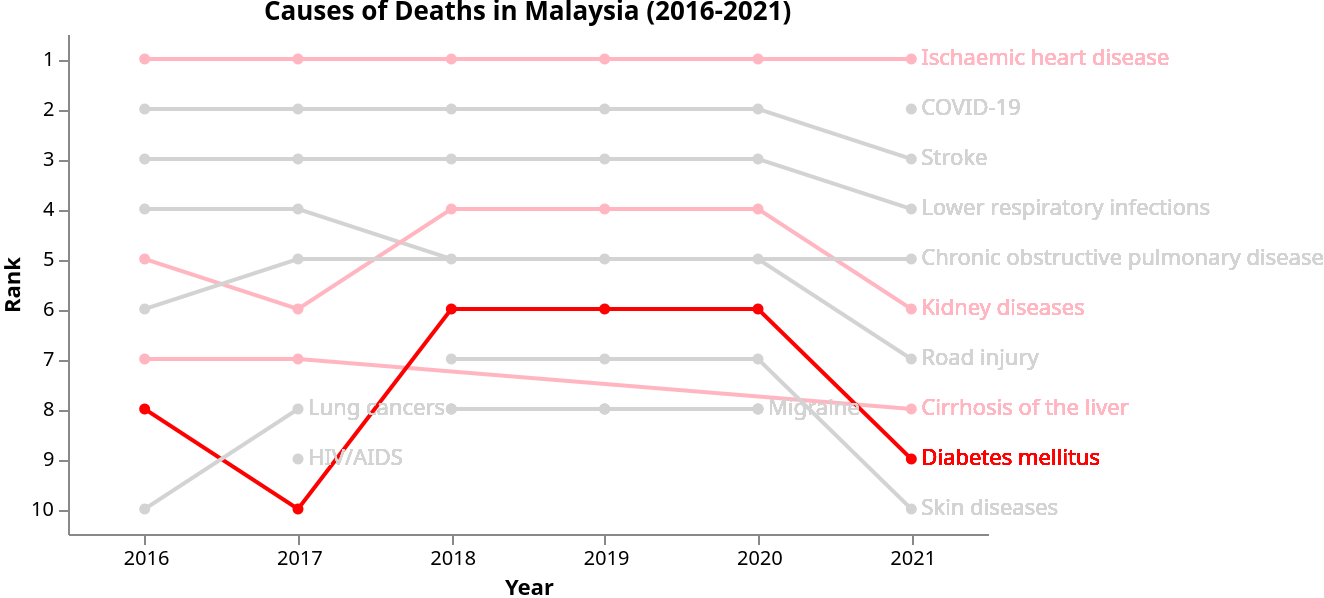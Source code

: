 {
  "$schema": "https://vega.github.io/schema/vega/v5.json",
  "background": "white",
  "padding": 0,
  "width": 460,
  "height": 250,
  "title": {"text": "Causes of Deaths in Malaysia (2016-2021)", "frame": "group"},
  "style": "None",
  "data": [
    {
      "name": "data",
      "values": [
        {"year": 2016, "cause": "Ischaemic heart disease", "rate": 106.97},
        {"year": 2016, "cause": "Stroke", "rate": 66.81},
        {"year": 2016, "cause": "Lower respiratory infections", "rate": 59.92},
        {"year": 2016, "cause": "Road injury", "rate": 23.1},
        {"year": 2016, "cause": "Kidney diseases", "rate": 21},
        {"year": 2016, "cause": "Chronic obstructive pulmonary disease", "rate": 17.35},
        {"year": 2016, "cause": "Cirrhosis of the liver", "rate": 14.29},
        {"year": 2016, "cause": "Diabetes mellitus", "rate": 14.05},
        {"year": 2016, "cause": "Alzheimer disease and other dementias", "rate": 12.72},
        {"year": 2016, "cause": "Lung cancers", "rate": 11.9},
        {"year": 2017, "cause": "Ischaemic heart disease", "rate": 123.76},
        {"year": 2017, "cause": "Stroke", "rate": 61.72},
        {"year": 2017, "cause": "Lower respiratory infections", "rate": 60.16},
        {"year": 2017, "cause": "Road injury", "rate": 33.95},
        {"year": 2017, "cause": "Chronic obstructive pulmonary disease", "rate": 22.22},
        {"year": 2017, "cause": "Kidney diseases", "rate": 19.65},
        {"year": 2017, "cause": "Cirrhosis of the liver", "rate": 19.3},
        {"year": 2017, "cause": "Lung cancers", "rate": 17.98},
        {"year": 2017, "cause": "HIV/AIDS", "rate": 13.12},
        {"year": 2017, "cause": "Diabetes mellitus", "rate": 12.18},
        {"year": 2018, "cause": "Ischaemic heart disease", "rate": 111.61},
        {"year": 2018, "cause": "Stroke", "rate": 69.1},
        {"year": 2018, "cause": "Lower respiratory infections", "rate": 60.81},
        {"year": 2018, "cause": "Road injury", "rate": 19.65},
        {"year": 2018, "cause": "Diabetes mellitus", "rate": 15.09},
        {"year": 2018, "cause": "Back and neck pain", "rate": 0},
        {"year": 2018, "cause": "Kidney diseases", "rate": 22.22},
        {"year": 2018, "cause": "Skin diseases", "rate": 6.12},
        {"year": 2018, "cause": "Depressive disorders", "rate": 0},
        {"year": 2018, "cause": "Migraine", "rate": 0},
        {"year": 2019, "cause": "Ischaemic heart disease", "rate": 112.34},
        {"year": 2019, "cause": "Stroke", "rate": 69.54},
        {"year": 2019, "cause": "Lower respiratory infections", "rate": 60.83},
        {"year": 2019, "cause": "Road injury", "rate": 19.05},
        {"year": 2019, "cause": "Diabetes mellitus", "rate": 15.49},
        {"year": 2019, "cause": "Back and neck pain", "rate": 0},
        {"year": 2019, "cause": "Kidney diseases", "rate": 22.78},
        {"year": 2019, "cause": "Skin diseases", "rate": 6.2},
        {"year": 2019, "cause": "Depressive disorders", "rate": 0},
        {"year": 2019, "cause": "Migraine", "rate": 0},
        {"year": 2020, "cause": "Ischaemic heart disease", "rate": 96.92},
        {"year": 2020, "cause": "Stroke", "rate": 59.75},
        {"year": 2020, "cause": "Lower respiratory infections", "rate": 48.91},
        {"year": 2020, "cause": "Road injury", "rate": 14.07},
        {"year": 2020, "cause": "Diabetes mellitus", "rate": 13.52},
        {"year": 2020, "cause": "Back and neck pain", "rate": 0},
        {"year": 2020, "cause": "Kidney diseases", "rate": 19.66},
        {"year": 2020, "cause": "Skin diseases", "rate": 5.34},
        {"year": 2020, "cause": "Depressive disorders", "rate": 0},
        {"year": 2020, "cause": "Migraine", "rate": 0},
        {"year": 2021, "cause": "Ischaemic heart disease", "rate": 137.62},
        {"year": 2021, "cause": "COVID-19", "rate": 98.66},
        {"year": 2021, "cause": "Stroke", "rate": 69.08},
        {"year": 2021, "cause": "Lower respiratory infections", "rate": 57.22},
        {"year": 2021, "cause": "Road injury", "rate": 21.93},
        {"year": 2021, "cause": "Diabetes mellitus", "rate": 14.49},
        {"year": 2021, "cause": "Kidney diseases", "rate": 22.7},
        {"year": 2021, "cause": "Cirrhosis of the liver", "rate": 21.84},
        {"year": 2021, "cause": "Skin diseases", "rate": 5.04},
        {"year": 2021, "cause": "Chronic obstructive pulmonary disease", "rate": 25.64}
      ]
    },
    {
      "name": "data_0",
      "source": "data",
      "transform": [
        {
          "type": "window",
          "params": [null],
          "as": ["rank"],
          "ops": ["rank"],
          "fields": [""],
          "sort": {"field": ["rate"], "order": ["descending"]},
          "groupby": ["year"]
        }
      ]
    },
    {
      "name": "last_year_data",
      "source": "data_0",
      "transform": [
        {
          "type": "filter",
          "expr": "datum.year == 2021 || (datum.year == 2017 && (datum.cause == 'HIV/AIDS' || datum.cause == 'Lung cancers')) || (datum.year == 2020 && datum.cause == 'Migraine')"
        }
      ]
    }
  ],
  "marks": [
    {
      "name": "layer_0_pathgroup",
      "type": "group",
      "from": {
        "facet": {
          "name": "faceted_path_layer_0_main",
          "data": "data_0",
          "groupby": ["cause"]
        }
      },
      "encode": {
        "update": {
          "width": {"field": {"group": "width"}},
          "height": {"field": {"group": "height"}}
        }
      },
      "marks": [
        {
          "name": "layer_0_marks",
          "type": "line",
          "style": ["line"],
          "sort": {"field": "datum[\"year\"]"},
          "from": {"data": "faceted_path_layer_0_main"},
          "encode": {
            "update": {
              "stroke": {
                "scale": "color",
                "field": "cause",
                "value": {
                  "signal": "datum.cause === 'Ischaemic heart disease' || datum.cause === 'Kidney diseases' || datum.cause === 'Cirrhosis of the liver' ? '#FFB6C1' : (datum.cause === 'Diabetes mellitus' ? '#FF0000' : '#D3D3D3')"
                }
              },
              "description": {
                "signal": "\"year: \" + datum[\"year\"] + \"; rank: \" + datum[\"rank\"] + \"; cause: \" + datum[\"cause\"]"
              },
              "x": {"scale": "x", "field": "year"},
              "y": {"scale": "y", "field": "rank"}
            }
          }
        },
        {
          "name": "layer_0_text",
          "type": "text",
          "from": {"data": "last_year_data"},
          "encode": {
            "update": {
              "text": {"field": "cause"},
              "x": {"scale": "x", "field": "year", "offset": 5},
              "y": {"scale": "y", "field": "rank"},
              "align": {"value": "left"},
              "baseline": {"value": "middle"},
              "fill": {
                "scale": "color",
                "field": "cause",
                "value": {
                  "signal": "datum.cause === 'Ischaemic heart disease' || datum.cause === 'Kidney diseases' || datum.cause === 'Cirrhosis of the liver' ? '#FFB6C1' : (datum.cause === 'Diabetes mellitus' ? '#FF0000' : '#D3D3D3')"
                }
              }
            }
          }
        }
      ]
    },
    {
      "name": "layer_1_marks",
      "type": "symbol",
      "style": ["point"],
      "from": {"data": "data_0"},
      "encode": {
        "update": {
          "opacity": {"value": 1},
          "fill": {
            "scale": "color",
            "field": "cause",
            "value": {
              "signal": "datum.cause === 'Ischaemic heart disease' || datum.cause === 'Kidney diseases' || datum.cause === 'Cirrhosis of the liver' ? '#FFB6C1' : (datum.cause === 'Diabetes mellitus' ? '#FF0000' : '#D3D3D3')"
            }
          },
          "ariaRoleDescription": {"value": "point"},
          "description": {
            "signal": "\"year: \" + datum[\"year\"] + \"; rank: \" + datum[\"rank\"] + \"; cause: \" + datum[\"cause\"]"
          },
          "x": {"scale": "x", "field": "year"},
          "y": {"scale": "y", "field": "rank"}
        }
      }
    }
  ],
  "scales": [
    {
      "name": "x",
      "type": "point",
      "domain": {"data": "data_0", "field": "year", "sort": true},
      "range": [0, {"signal": "width"}],
      "padding": 0.5
    },
    {
      "name": "y",
      "type": "point",
      "domain": {"data": "data_0", "field": "rank", "sort": true},
      "range": [0, {"signal": "height"}],
      "padding": 0.5
    },
    {
      "name": "color",
      "type": "ordinal",
      "domain": [
        "Ischaemic heart disease", 
        "Kidney diseases", 
        "Cirrhosis of the liver", 
        "Diabetes mellitus",
        "Stroke",
        "Lower respiratory infections",
        "Road injury",
        "Back and neck pain",
        "Skin diseases",
        "Depressive disorders",
        "Migraine",
        "COVID-19",
        "Chronic obstructive pulmonary disease",
        "Lung cancers",
        "HIV/AIDS"
      ],
      "range": [
        "#FFB6C1", 
        "#FFB6C1", 
        "#FFB6C1", 
        "#FF0000",
        "#D3D3D3",
        "#D3D3D3",
        "#D3D3D3",
        "#D3D3D3",
        "#D3D3D3",
        "#D3D3D3",
        "#D3D3D3",
        "#D3D3D3",
        "#D3D3D3",
        "#D3D3D3",
        "#D3D3D3"
      ]
    }
  ],
  "axes": [
    {
      "scale": "x",
      "orient": "bottom",
      "grid": false,
      "title": "Year",
      "labelOverlap": true,
      "zindex": 0
    },
    {
      "scale": "y",
      "orient": "left",
      "grid": false,
      "title": "Rank",
      "zindex": 0
    }
  ]
}